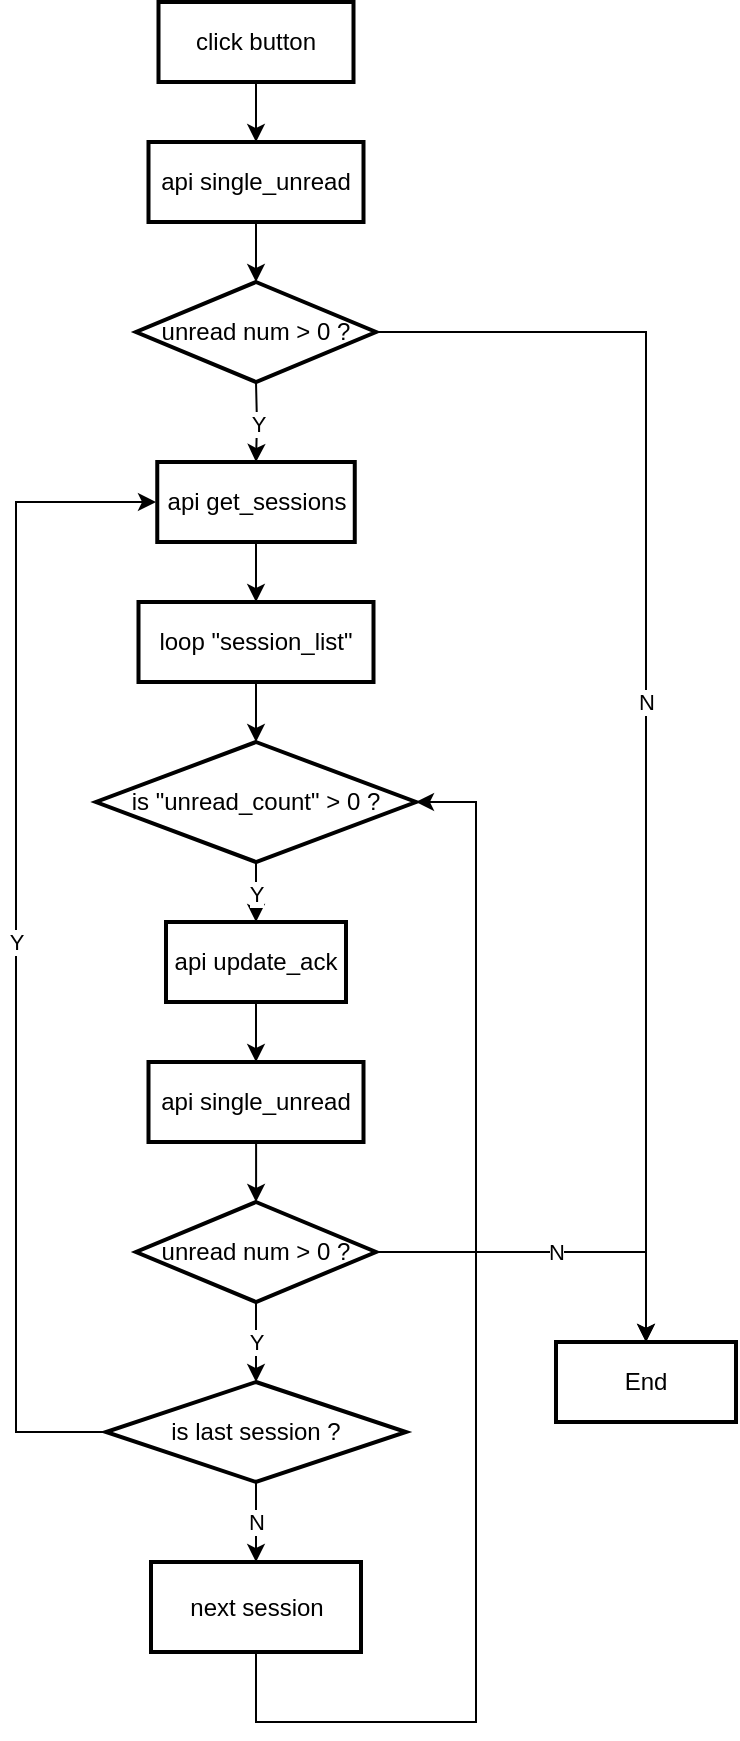 <mxfile version="19.0.3" type="device"><diagram id="C5RBs43oDa-KdzZeNtuy" name="Page-1"><mxGraphModel dx="1038" dy="649" grid="1" gridSize="10" guides="1" tooltips="1" connect="1" arrows="1" fold="1" page="1" pageScale="1" pageWidth="827" pageHeight="1169" math="0" shadow="0"><root><mxCell id="WIyWlLk6GJQsqaUBKTNV-0"/><mxCell id="WIyWlLk6GJQsqaUBKTNV-1" parent="WIyWlLk6GJQsqaUBKTNV-0"/><mxCell id="soJiGr9zQjHGP7mGO_pD-4" value="" style="edgeStyle=orthogonalEdgeStyle;rounded=0;orthogonalLoop=1;jettySize=auto;html=1;" parent="WIyWlLk6GJQsqaUBKTNV-1" edge="1"><mxGeometry relative="1" as="geometry"><mxPoint x="390" y="200" as="sourcePoint"/><mxPoint x="390" y="230" as="targetPoint"/></mxGeometry></mxCell><mxCell id="soJiGr9zQjHGP7mGO_pD-12" value="Y" style="edgeStyle=orthogonalEdgeStyle;rounded=0;orthogonalLoop=1;jettySize=auto;html=1;entryX=0.5;entryY=0;entryDx=0;entryDy=0;" parent="WIyWlLk6GJQsqaUBKTNV-1" edge="1"><mxGeometry relative="1" as="geometry"><mxPoint x="390" y="280" as="sourcePoint"/><mxPoint x="390" y="320.0" as="targetPoint"/></mxGeometry></mxCell><mxCell id="soJiGr9zQjHGP7mGO_pD-52" value="N" style="edgeStyle=orthogonalEdgeStyle;rounded=0;orthogonalLoop=1;jettySize=auto;html=1;entryX=0.5;entryY=0;entryDx=0;entryDy=0;" parent="WIyWlLk6GJQsqaUBKTNV-1" source="soJiGr9zQjHGP7mGO_pD-16" target="soJiGr9zQjHGP7mGO_pD-50" edge="1"><mxGeometry relative="1" as="geometry"/></mxCell><mxCell id="soJiGr9zQjHGP7mGO_pD-16" value="unread num &amp;gt; 0 ?" style="strokeWidth=2;html=1;shape=mxgraph.flowchart.decision;whiteSpace=wrap;" parent="WIyWlLk6GJQsqaUBKTNV-1" vertex="1"><mxGeometry x="330" y="230" width="120" height="50" as="geometry"/></mxCell><mxCell id="soJiGr9zQjHGP7mGO_pD-22" style="edgeStyle=orthogonalEdgeStyle;rounded=0;orthogonalLoop=1;jettySize=auto;html=1;entryX=0.5;entryY=0;entryDx=0;entryDy=0;" parent="WIyWlLk6GJQsqaUBKTNV-1" edge="1"><mxGeometry relative="1" as="geometry"><mxPoint x="390" y="360" as="sourcePoint"/><mxPoint x="390" y="390.0" as="targetPoint"/></mxGeometry></mxCell><mxCell id="soJiGr9zQjHGP7mGO_pD-24" style="edgeStyle=orthogonalEdgeStyle;rounded=0;orthogonalLoop=1;jettySize=auto;html=1;entryX=0.5;entryY=0;entryDx=0;entryDy=0;entryPerimeter=0;" parent="WIyWlLk6GJQsqaUBKTNV-1" target="soJiGr9zQjHGP7mGO_pD-23" edge="1"><mxGeometry relative="1" as="geometry"><mxPoint x="390" y="430.0" as="sourcePoint"/></mxGeometry></mxCell><mxCell id="soJiGr9zQjHGP7mGO_pD-26" value="Y" style="edgeStyle=orthogonalEdgeStyle;rounded=0;orthogonalLoop=1;jettySize=auto;html=1;entryX=0.5;entryY=0;entryDx=0;entryDy=0;" parent="WIyWlLk6GJQsqaUBKTNV-1" source="soJiGr9zQjHGP7mGO_pD-23" edge="1"><mxGeometry relative="1" as="geometry"><mxPoint x="390" y="550" as="targetPoint"/></mxGeometry></mxCell><mxCell id="soJiGr9zQjHGP7mGO_pD-23" value="is &quot;unread_count&quot; &amp;gt; 0 ?" style="strokeWidth=2;html=1;shape=mxgraph.flowchart.decision;whiteSpace=wrap;" parent="WIyWlLk6GJQsqaUBKTNV-1" vertex="1"><mxGeometry x="310" y="460" width="160" height="60" as="geometry"/></mxCell><mxCell id="soJiGr9zQjHGP7mGO_pD-30" value="" style="edgeStyle=orthogonalEdgeStyle;rounded=0;orthogonalLoop=1;jettySize=auto;html=1;" parent="WIyWlLk6GJQsqaUBKTNV-1" edge="1"><mxGeometry relative="1" as="geometry"><mxPoint x="390" y="590" as="sourcePoint"/><mxPoint x="390" y="620" as="targetPoint"/></mxGeometry></mxCell><mxCell id="soJiGr9zQjHGP7mGO_pD-32" value="Y" style="edgeStyle=orthogonalEdgeStyle;rounded=0;orthogonalLoop=1;jettySize=auto;html=1;entryX=0;entryY=0.5;entryDx=0;entryDy=0;" parent="WIyWlLk6GJQsqaUBKTNV-1" source="soJiGr9zQjHGP7mGO_pD-31" edge="1"><mxGeometry relative="1" as="geometry"><mxPoint x="340" y="340.0" as="targetPoint"/><Array as="points"><mxPoint x="270" y="805"/><mxPoint x="270" y="340"/></Array></mxGeometry></mxCell><mxCell id="soJiGr9zQjHGP7mGO_pD-37" value="N" style="edgeStyle=orthogonalEdgeStyle;rounded=0;orthogonalLoop=1;jettySize=auto;html=1;" parent="WIyWlLk6GJQsqaUBKTNV-1" source="soJiGr9zQjHGP7mGO_pD-31" target="soJiGr9zQjHGP7mGO_pD-36" edge="1"><mxGeometry relative="1" as="geometry"/></mxCell><mxCell id="soJiGr9zQjHGP7mGO_pD-31" value="is last session ?" style="strokeWidth=2;html=1;shape=mxgraph.flowchart.decision;whiteSpace=wrap;" parent="WIyWlLk6GJQsqaUBKTNV-1" vertex="1"><mxGeometry x="315" y="780" width="150" height="50" as="geometry"/></mxCell><mxCell id="soJiGr9zQjHGP7mGO_pD-35" value="Y" style="edgeStyle=orthogonalEdgeStyle;rounded=0;orthogonalLoop=1;jettySize=auto;html=1;" parent="WIyWlLk6GJQsqaUBKTNV-1" source="soJiGr9zQjHGP7mGO_pD-34" target="soJiGr9zQjHGP7mGO_pD-31" edge="1"><mxGeometry relative="1" as="geometry"/></mxCell><mxCell id="soJiGr9zQjHGP7mGO_pD-51" value="N" style="edgeStyle=orthogonalEdgeStyle;rounded=0;orthogonalLoop=1;jettySize=auto;html=1;entryX=0.5;entryY=0;entryDx=0;entryDy=0;" parent="WIyWlLk6GJQsqaUBKTNV-1" source="soJiGr9zQjHGP7mGO_pD-34" target="soJiGr9zQjHGP7mGO_pD-50" edge="1"><mxGeometry relative="1" as="geometry"/></mxCell><mxCell id="soJiGr9zQjHGP7mGO_pD-34" value="unread num &amp;gt; 0 ?" style="strokeWidth=2;html=1;shape=mxgraph.flowchart.decision;whiteSpace=wrap;" parent="WIyWlLk6GJQsqaUBKTNV-1" vertex="1"><mxGeometry x="330" y="690" width="120" height="50" as="geometry"/></mxCell><mxCell id="soJiGr9zQjHGP7mGO_pD-47" style="edgeStyle=orthogonalEdgeStyle;rounded=0;orthogonalLoop=1;jettySize=auto;html=1;entryX=1;entryY=0.5;entryDx=0;entryDy=0;entryPerimeter=0;" parent="WIyWlLk6GJQsqaUBKTNV-1" source="soJiGr9zQjHGP7mGO_pD-36" target="soJiGr9zQjHGP7mGO_pD-23" edge="1"><mxGeometry relative="1" as="geometry"><mxPoint x="530" y="640" as="targetPoint"/><Array as="points"><mxPoint x="390" y="950"/><mxPoint x="500" y="950"/><mxPoint x="500" y="490"/></Array></mxGeometry></mxCell><mxCell id="soJiGr9zQjHGP7mGO_pD-36" value="next session" style="whiteSpace=wrap;html=1;strokeWidth=2;" parent="WIyWlLk6GJQsqaUBKTNV-1" vertex="1"><mxGeometry x="337.5" y="870" width="105" height="45" as="geometry"/></mxCell><mxCell id="soJiGr9zQjHGP7mGO_pD-39" value="&lt;span style=&quot;&quot;&gt;api&amp;nbsp;update_ack&lt;/span&gt;" style="whiteSpace=wrap;html=1;strokeWidth=2;" parent="WIyWlLk6GJQsqaUBKTNV-1" vertex="1"><mxGeometry x="345" y="550" width="90" height="40" as="geometry"/></mxCell><mxCell id="soJiGr9zQjHGP7mGO_pD-44" value="" style="edgeStyle=orthogonalEdgeStyle;rounded=0;orthogonalLoop=1;jettySize=auto;html=1;" parent="WIyWlLk6GJQsqaUBKTNV-1" edge="1"><mxGeometry relative="1" as="geometry"><mxPoint x="390" y="130" as="sourcePoint"/><mxPoint x="390" y="160" as="targetPoint"/></mxGeometry></mxCell><mxCell id="soJiGr9zQjHGP7mGO_pD-45" value="click button" style="whiteSpace=wrap;html=1;strokeWidth=2;" parent="WIyWlLk6GJQsqaUBKTNV-1" vertex="1"><mxGeometry x="341.25" y="90" width="97.5" height="40" as="geometry"/></mxCell><mxCell id="soJiGr9zQjHGP7mGO_pD-46" value="api single_unread" style="whiteSpace=wrap;html=1;strokeWidth=2;" parent="WIyWlLk6GJQsqaUBKTNV-1" vertex="1"><mxGeometry x="336.25" y="160" width="107.5" height="40" as="geometry"/></mxCell><mxCell id="soJiGr9zQjHGP7mGO_pD-49" value="" style="edgeStyle=orthogonalEdgeStyle;rounded=0;orthogonalLoop=1;jettySize=auto;html=1;" parent="WIyWlLk6GJQsqaUBKTNV-1" source="soJiGr9zQjHGP7mGO_pD-48" target="soJiGr9zQjHGP7mGO_pD-34" edge="1"><mxGeometry relative="1" as="geometry"/></mxCell><mxCell id="soJiGr9zQjHGP7mGO_pD-48" value="api single_unread" style="whiteSpace=wrap;html=1;strokeWidth=2;" parent="WIyWlLk6GJQsqaUBKTNV-1" vertex="1"><mxGeometry x="336.25" y="620" width="107.5" height="40" as="geometry"/></mxCell><mxCell id="soJiGr9zQjHGP7mGO_pD-50" value="End" style="whiteSpace=wrap;html=1;strokeWidth=2;" parent="WIyWlLk6GJQsqaUBKTNV-1" vertex="1"><mxGeometry x="540" y="760" width="90" height="40" as="geometry"/></mxCell><mxCell id="soJiGr9zQjHGP7mGO_pD-53" value="api get_sessions" style="whiteSpace=wrap;html=1;strokeWidth=2;" parent="WIyWlLk6GJQsqaUBKTNV-1" vertex="1"><mxGeometry x="340.63" y="320" width="98.75" height="40" as="geometry"/></mxCell><mxCell id="soJiGr9zQjHGP7mGO_pD-56" value="loop &quot;session_list&quot;" style="whiteSpace=wrap;html=1;strokeWidth=2;" parent="WIyWlLk6GJQsqaUBKTNV-1" vertex="1"><mxGeometry x="331.25" y="390" width="117.5" height="40" as="geometry"/></mxCell></root></mxGraphModel></diagram></mxfile>